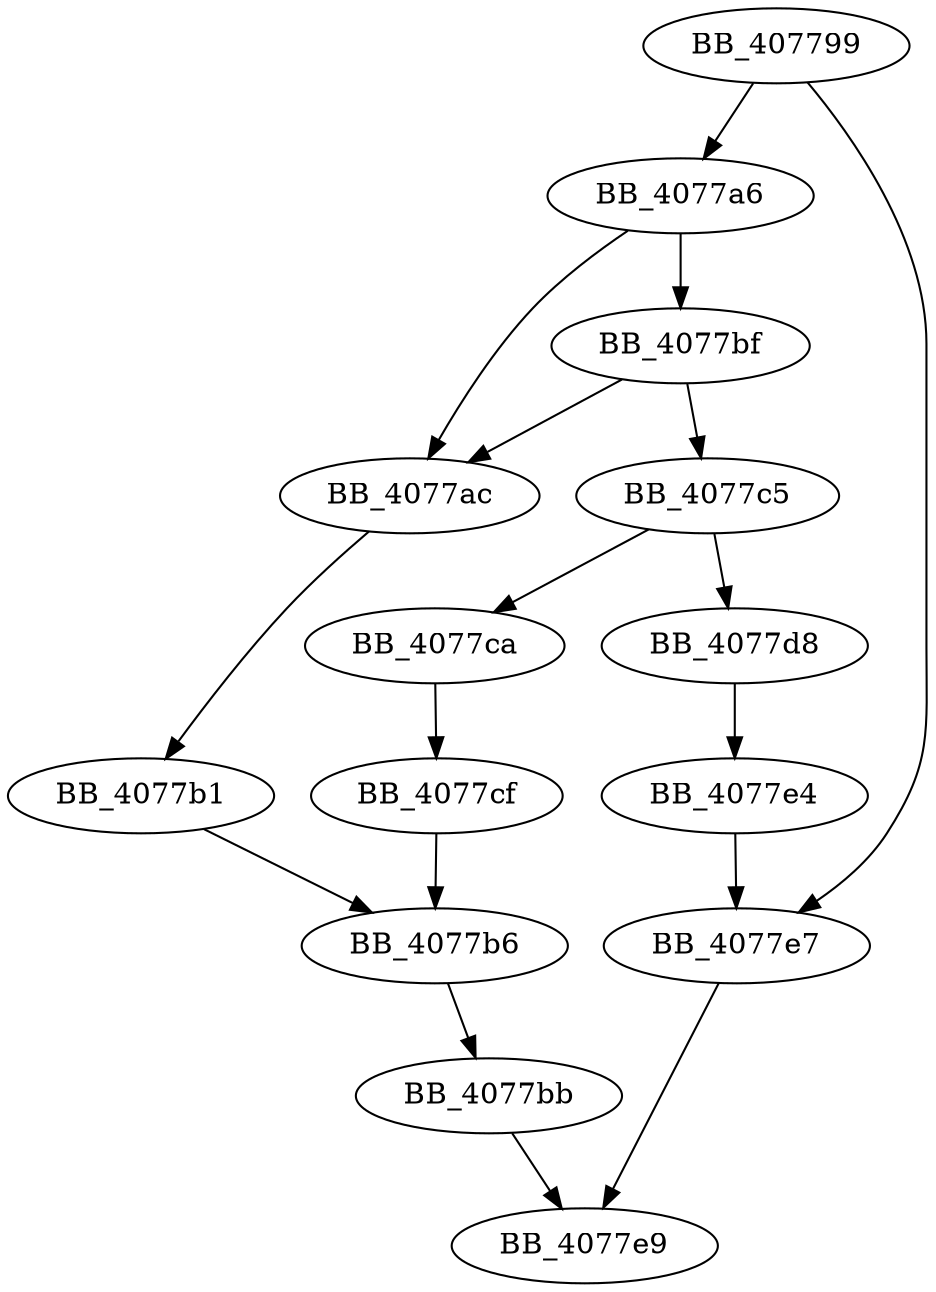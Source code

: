DiGraph _memmove_s{
BB_407799->BB_4077a6
BB_407799->BB_4077e7
BB_4077a6->BB_4077ac
BB_4077a6->BB_4077bf
BB_4077ac->BB_4077b1
BB_4077b1->BB_4077b6
BB_4077b6->BB_4077bb
BB_4077bb->BB_4077e9
BB_4077bf->BB_4077ac
BB_4077bf->BB_4077c5
BB_4077c5->BB_4077ca
BB_4077c5->BB_4077d8
BB_4077ca->BB_4077cf
BB_4077cf->BB_4077b6
BB_4077d8->BB_4077e4
BB_4077e4->BB_4077e7
BB_4077e7->BB_4077e9
}
